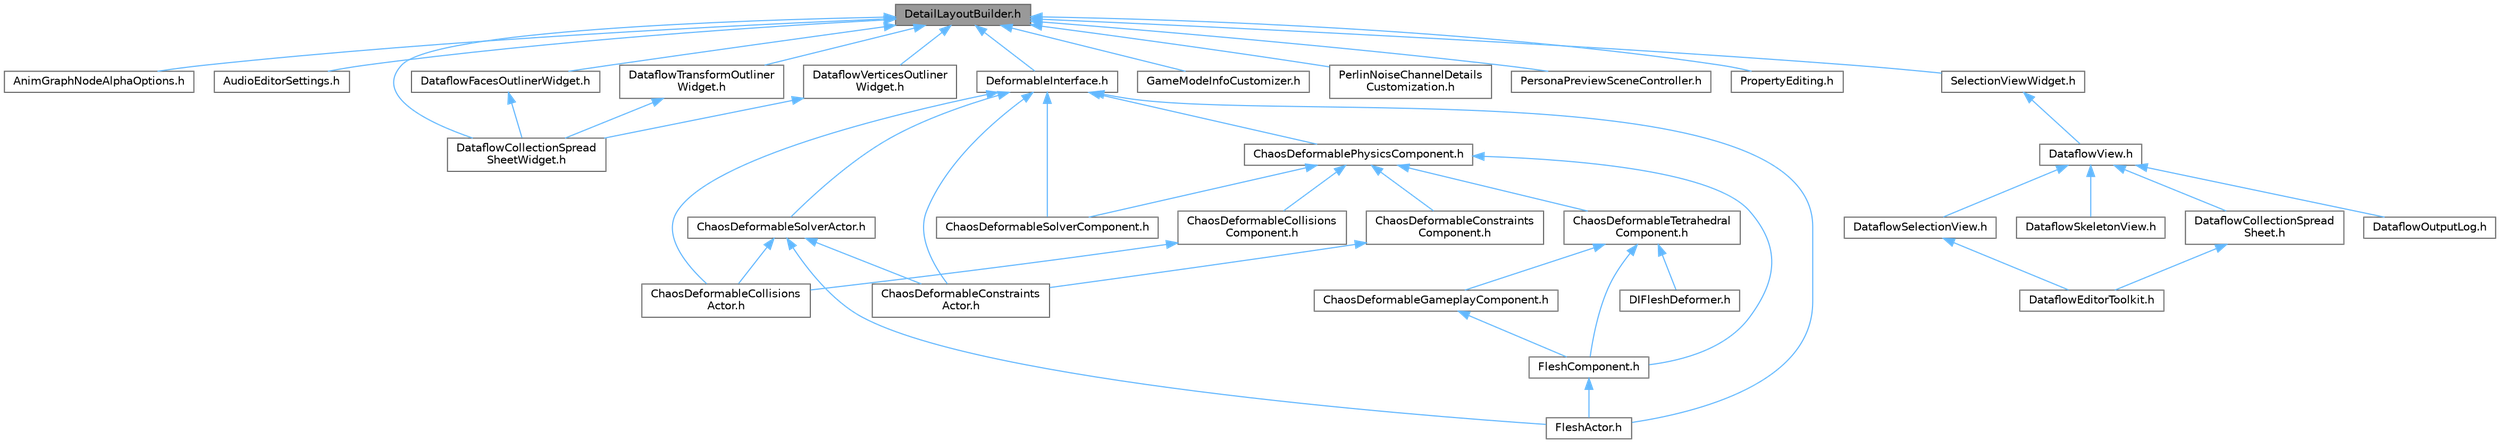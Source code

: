 digraph "DetailLayoutBuilder.h"
{
 // INTERACTIVE_SVG=YES
 // LATEX_PDF_SIZE
  bgcolor="transparent";
  edge [fontname=Helvetica,fontsize=10,labelfontname=Helvetica,labelfontsize=10];
  node [fontname=Helvetica,fontsize=10,shape=box,height=0.2,width=0.4];
  Node1 [id="Node000001",label="DetailLayoutBuilder.h",height=0.2,width=0.4,color="gray40", fillcolor="grey60", style="filled", fontcolor="black",tooltip=" "];
  Node1 -> Node2 [id="edge1_Node000001_Node000002",dir="back",color="steelblue1",style="solid",tooltip=" "];
  Node2 [id="Node000002",label="AnimGraphNodeAlphaOptions.h",height=0.2,width=0.4,color="grey40", fillcolor="white", style="filled",URL="$d6/df6/AnimGraphNodeAlphaOptions_8h.html",tooltip=" "];
  Node1 -> Node3 [id="edge2_Node000001_Node000003",dir="back",color="steelblue1",style="solid",tooltip=" "];
  Node3 [id="Node000003",label="AudioEditorSettings.h",height=0.2,width=0.4,color="grey40", fillcolor="white", style="filled",URL="$da/d86/AudioEditorSettings_8h.html",tooltip=" "];
  Node1 -> Node4 [id="edge3_Node000001_Node000004",dir="back",color="steelblue1",style="solid",tooltip=" "];
  Node4 [id="Node000004",label="DataflowCollectionSpread\lSheetWidget.h",height=0.2,width=0.4,color="grey40", fillcolor="white", style="filled",URL="$da/da3/DataflowCollectionSpreadSheetWidget_8h.html",tooltip=" "];
  Node1 -> Node5 [id="edge4_Node000001_Node000005",dir="back",color="steelblue1",style="solid",tooltip=" "];
  Node5 [id="Node000005",label="DataflowFacesOutlinerWidget.h",height=0.2,width=0.4,color="grey40", fillcolor="white", style="filled",URL="$d1/d1c/DataflowFacesOutlinerWidget_8h.html",tooltip=" "];
  Node5 -> Node4 [id="edge5_Node000005_Node000004",dir="back",color="steelblue1",style="solid",tooltip=" "];
  Node1 -> Node6 [id="edge6_Node000001_Node000006",dir="back",color="steelblue1",style="solid",tooltip=" "];
  Node6 [id="Node000006",label="DataflowTransformOutliner\lWidget.h",height=0.2,width=0.4,color="grey40", fillcolor="white", style="filled",URL="$d8/df9/DataflowTransformOutlinerWidget_8h.html",tooltip=" "];
  Node6 -> Node4 [id="edge7_Node000006_Node000004",dir="back",color="steelblue1",style="solid",tooltip=" "];
  Node1 -> Node7 [id="edge8_Node000001_Node000007",dir="back",color="steelblue1",style="solid",tooltip=" "];
  Node7 [id="Node000007",label="DataflowVerticesOutliner\lWidget.h",height=0.2,width=0.4,color="grey40", fillcolor="white", style="filled",URL="$dd/deb/DataflowVerticesOutlinerWidget_8h.html",tooltip=" "];
  Node7 -> Node4 [id="edge9_Node000007_Node000004",dir="back",color="steelblue1",style="solid",tooltip=" "];
  Node1 -> Node8 [id="edge10_Node000001_Node000008",dir="back",color="steelblue1",style="solid",tooltip=" "];
  Node8 [id="Node000008",label="DeformableInterface.h",height=0.2,width=0.4,color="grey40", fillcolor="white", style="filled",URL="$da/d3e/DeformableInterface_8h.html",tooltip=" "];
  Node8 -> Node9 [id="edge11_Node000008_Node000009",dir="back",color="steelblue1",style="solid",tooltip=" "];
  Node9 [id="Node000009",label="ChaosDeformableCollisions\lActor.h",height=0.2,width=0.4,color="grey40", fillcolor="white", style="filled",URL="$d2/dce/ChaosDeformableCollisionsActor_8h.html",tooltip=" "];
  Node8 -> Node10 [id="edge12_Node000008_Node000010",dir="back",color="steelblue1",style="solid",tooltip=" "];
  Node10 [id="Node000010",label="ChaosDeformableConstraints\lActor.h",height=0.2,width=0.4,color="grey40", fillcolor="white", style="filled",URL="$d0/dd2/ChaosDeformableConstraintsActor_8h.html",tooltip=" "];
  Node8 -> Node11 [id="edge13_Node000008_Node000011",dir="back",color="steelblue1",style="solid",tooltip=" "];
  Node11 [id="Node000011",label="ChaosDeformablePhysicsComponent.h",height=0.2,width=0.4,color="grey40", fillcolor="white", style="filled",URL="$d3/da9/ChaosDeformablePhysicsComponent_8h.html",tooltip=" "];
  Node11 -> Node12 [id="edge14_Node000011_Node000012",dir="back",color="steelblue1",style="solid",tooltip=" "];
  Node12 [id="Node000012",label="ChaosDeformableCollisions\lComponent.h",height=0.2,width=0.4,color="grey40", fillcolor="white", style="filled",URL="$d3/da7/ChaosDeformableCollisionsComponent_8h.html",tooltip=" "];
  Node12 -> Node9 [id="edge15_Node000012_Node000009",dir="back",color="steelblue1",style="solid",tooltip=" "];
  Node11 -> Node13 [id="edge16_Node000011_Node000013",dir="back",color="steelblue1",style="solid",tooltip=" "];
  Node13 [id="Node000013",label="ChaosDeformableConstraints\lComponent.h",height=0.2,width=0.4,color="grey40", fillcolor="white", style="filled",URL="$d9/df8/ChaosDeformableConstraintsComponent_8h.html",tooltip=" "];
  Node13 -> Node10 [id="edge17_Node000013_Node000010",dir="back",color="steelblue1",style="solid",tooltip=" "];
  Node11 -> Node14 [id="edge18_Node000011_Node000014",dir="back",color="steelblue1",style="solid",tooltip=" "];
  Node14 [id="Node000014",label="ChaosDeformableSolverComponent.h",height=0.2,width=0.4,color="grey40", fillcolor="white", style="filled",URL="$dd/df6/ChaosDeformableSolverComponent_8h.html",tooltip=" "];
  Node11 -> Node15 [id="edge19_Node000011_Node000015",dir="back",color="steelblue1",style="solid",tooltip=" "];
  Node15 [id="Node000015",label="ChaosDeformableTetrahedral\lComponent.h",height=0.2,width=0.4,color="grey40", fillcolor="white", style="filled",URL="$d3/db3/ChaosDeformableTetrahedralComponent_8h.html",tooltip=" "];
  Node15 -> Node16 [id="edge20_Node000015_Node000016",dir="back",color="steelblue1",style="solid",tooltip=" "];
  Node16 [id="Node000016",label="ChaosDeformableGameplayComponent.h",height=0.2,width=0.4,color="grey40", fillcolor="white", style="filled",URL="$d4/de0/ChaosDeformableGameplayComponent_8h.html",tooltip=" "];
  Node16 -> Node17 [id="edge21_Node000016_Node000017",dir="back",color="steelblue1",style="solid",tooltip=" "];
  Node17 [id="Node000017",label="FleshComponent.h",height=0.2,width=0.4,color="grey40", fillcolor="white", style="filled",URL="$d0/d29/FleshComponent_8h.html",tooltip=" "];
  Node17 -> Node18 [id="edge22_Node000017_Node000018",dir="back",color="steelblue1",style="solid",tooltip=" "];
  Node18 [id="Node000018",label="FleshActor.h",height=0.2,width=0.4,color="grey40", fillcolor="white", style="filled",URL="$d1/d7e/FleshActor_8h.html",tooltip=" "];
  Node15 -> Node19 [id="edge23_Node000015_Node000019",dir="back",color="steelblue1",style="solid",tooltip=" "];
  Node19 [id="Node000019",label="DIFleshDeformer.h",height=0.2,width=0.4,color="grey40", fillcolor="white", style="filled",URL="$d6/d60/DIFleshDeformer_8h.html",tooltip=" "];
  Node15 -> Node17 [id="edge24_Node000015_Node000017",dir="back",color="steelblue1",style="solid",tooltip=" "];
  Node11 -> Node17 [id="edge25_Node000011_Node000017",dir="back",color="steelblue1",style="solid",tooltip=" "];
  Node8 -> Node20 [id="edge26_Node000008_Node000020",dir="back",color="steelblue1",style="solid",tooltip=" "];
  Node20 [id="Node000020",label="ChaosDeformableSolverActor.h",height=0.2,width=0.4,color="grey40", fillcolor="white", style="filled",URL="$d2/de9/ChaosDeformableSolverActor_8h.html",tooltip=" "];
  Node20 -> Node9 [id="edge27_Node000020_Node000009",dir="back",color="steelblue1",style="solid",tooltip=" "];
  Node20 -> Node10 [id="edge28_Node000020_Node000010",dir="back",color="steelblue1",style="solid",tooltip=" "];
  Node20 -> Node18 [id="edge29_Node000020_Node000018",dir="back",color="steelblue1",style="solid",tooltip=" "];
  Node8 -> Node14 [id="edge30_Node000008_Node000014",dir="back",color="steelblue1",style="solid",tooltip=" "];
  Node8 -> Node18 [id="edge31_Node000008_Node000018",dir="back",color="steelblue1",style="solid",tooltip=" "];
  Node1 -> Node21 [id="edge32_Node000001_Node000021",dir="back",color="steelblue1",style="solid",tooltip=" "];
  Node21 [id="Node000021",label="GameModeInfoCustomizer.h",height=0.2,width=0.4,color="grey40", fillcolor="white", style="filled",URL="$d5/df3/GameModeInfoCustomizer_8h.html",tooltip=" "];
  Node1 -> Node22 [id="edge33_Node000001_Node000022",dir="back",color="steelblue1",style="solid",tooltip=" "];
  Node22 [id="Node000022",label="PerlinNoiseChannelDetails\lCustomization.h",height=0.2,width=0.4,color="grey40", fillcolor="white", style="filled",URL="$d6/df3/PerlinNoiseChannelDetailsCustomization_8h.html",tooltip=" "];
  Node1 -> Node23 [id="edge34_Node000001_Node000023",dir="back",color="steelblue1",style="solid",tooltip=" "];
  Node23 [id="Node000023",label="PersonaPreviewSceneController.h",height=0.2,width=0.4,color="grey40", fillcolor="white", style="filled",URL="$df/de2/PersonaPreviewSceneController_8h.html",tooltip=" "];
  Node1 -> Node24 [id="edge35_Node000001_Node000024",dir="back",color="steelblue1",style="solid",tooltip=" "];
  Node24 [id="Node000024",label="PropertyEditing.h",height=0.2,width=0.4,color="grey40", fillcolor="white", style="filled",URL="$d9/d30/PropertyEditing_8h.html",tooltip=" "];
  Node1 -> Node25 [id="edge36_Node000001_Node000025",dir="back",color="steelblue1",style="solid",tooltip=" "];
  Node25 [id="Node000025",label="SelectionViewWidget.h",height=0.2,width=0.4,color="grey40", fillcolor="white", style="filled",URL="$dc/db5/SelectionViewWidget_8h.html",tooltip=" "];
  Node25 -> Node26 [id="edge37_Node000025_Node000026",dir="back",color="steelblue1",style="solid",tooltip=" "];
  Node26 [id="Node000026",label="DataflowView.h",height=0.2,width=0.4,color="grey40", fillcolor="white", style="filled",URL="$d4/d2e/DataflowView_8h.html",tooltip=" "];
  Node26 -> Node27 [id="edge38_Node000026_Node000027",dir="back",color="steelblue1",style="solid",tooltip=" "];
  Node27 [id="Node000027",label="DataflowCollectionSpread\lSheet.h",height=0.2,width=0.4,color="grey40", fillcolor="white", style="filled",URL="$da/da7/DataflowCollectionSpreadSheet_8h.html",tooltip=" "];
  Node27 -> Node28 [id="edge39_Node000027_Node000028",dir="back",color="steelblue1",style="solid",tooltip=" "];
  Node28 [id="Node000028",label="DataflowEditorToolkit.h",height=0.2,width=0.4,color="grey40", fillcolor="white", style="filled",URL="$d8/d80/DataflowEditorToolkit_8h.html",tooltip=" "];
  Node26 -> Node29 [id="edge40_Node000026_Node000029",dir="back",color="steelblue1",style="solid",tooltip=" "];
  Node29 [id="Node000029",label="DataflowOutputLog.h",height=0.2,width=0.4,color="grey40", fillcolor="white", style="filled",URL="$df/d1e/DataflowOutputLog_8h.html",tooltip=" "];
  Node26 -> Node30 [id="edge41_Node000026_Node000030",dir="back",color="steelblue1",style="solid",tooltip=" "];
  Node30 [id="Node000030",label="DataflowSelectionView.h",height=0.2,width=0.4,color="grey40", fillcolor="white", style="filled",URL="$d6/d34/DataflowSelectionView_8h.html",tooltip=" "];
  Node30 -> Node28 [id="edge42_Node000030_Node000028",dir="back",color="steelblue1",style="solid",tooltip=" "];
  Node26 -> Node31 [id="edge43_Node000026_Node000031",dir="back",color="steelblue1",style="solid",tooltip=" "];
  Node31 [id="Node000031",label="DataflowSkeletonView.h",height=0.2,width=0.4,color="grey40", fillcolor="white", style="filled",URL="$d7/df7/DataflowSkeletonView_8h.html",tooltip=" "];
}

